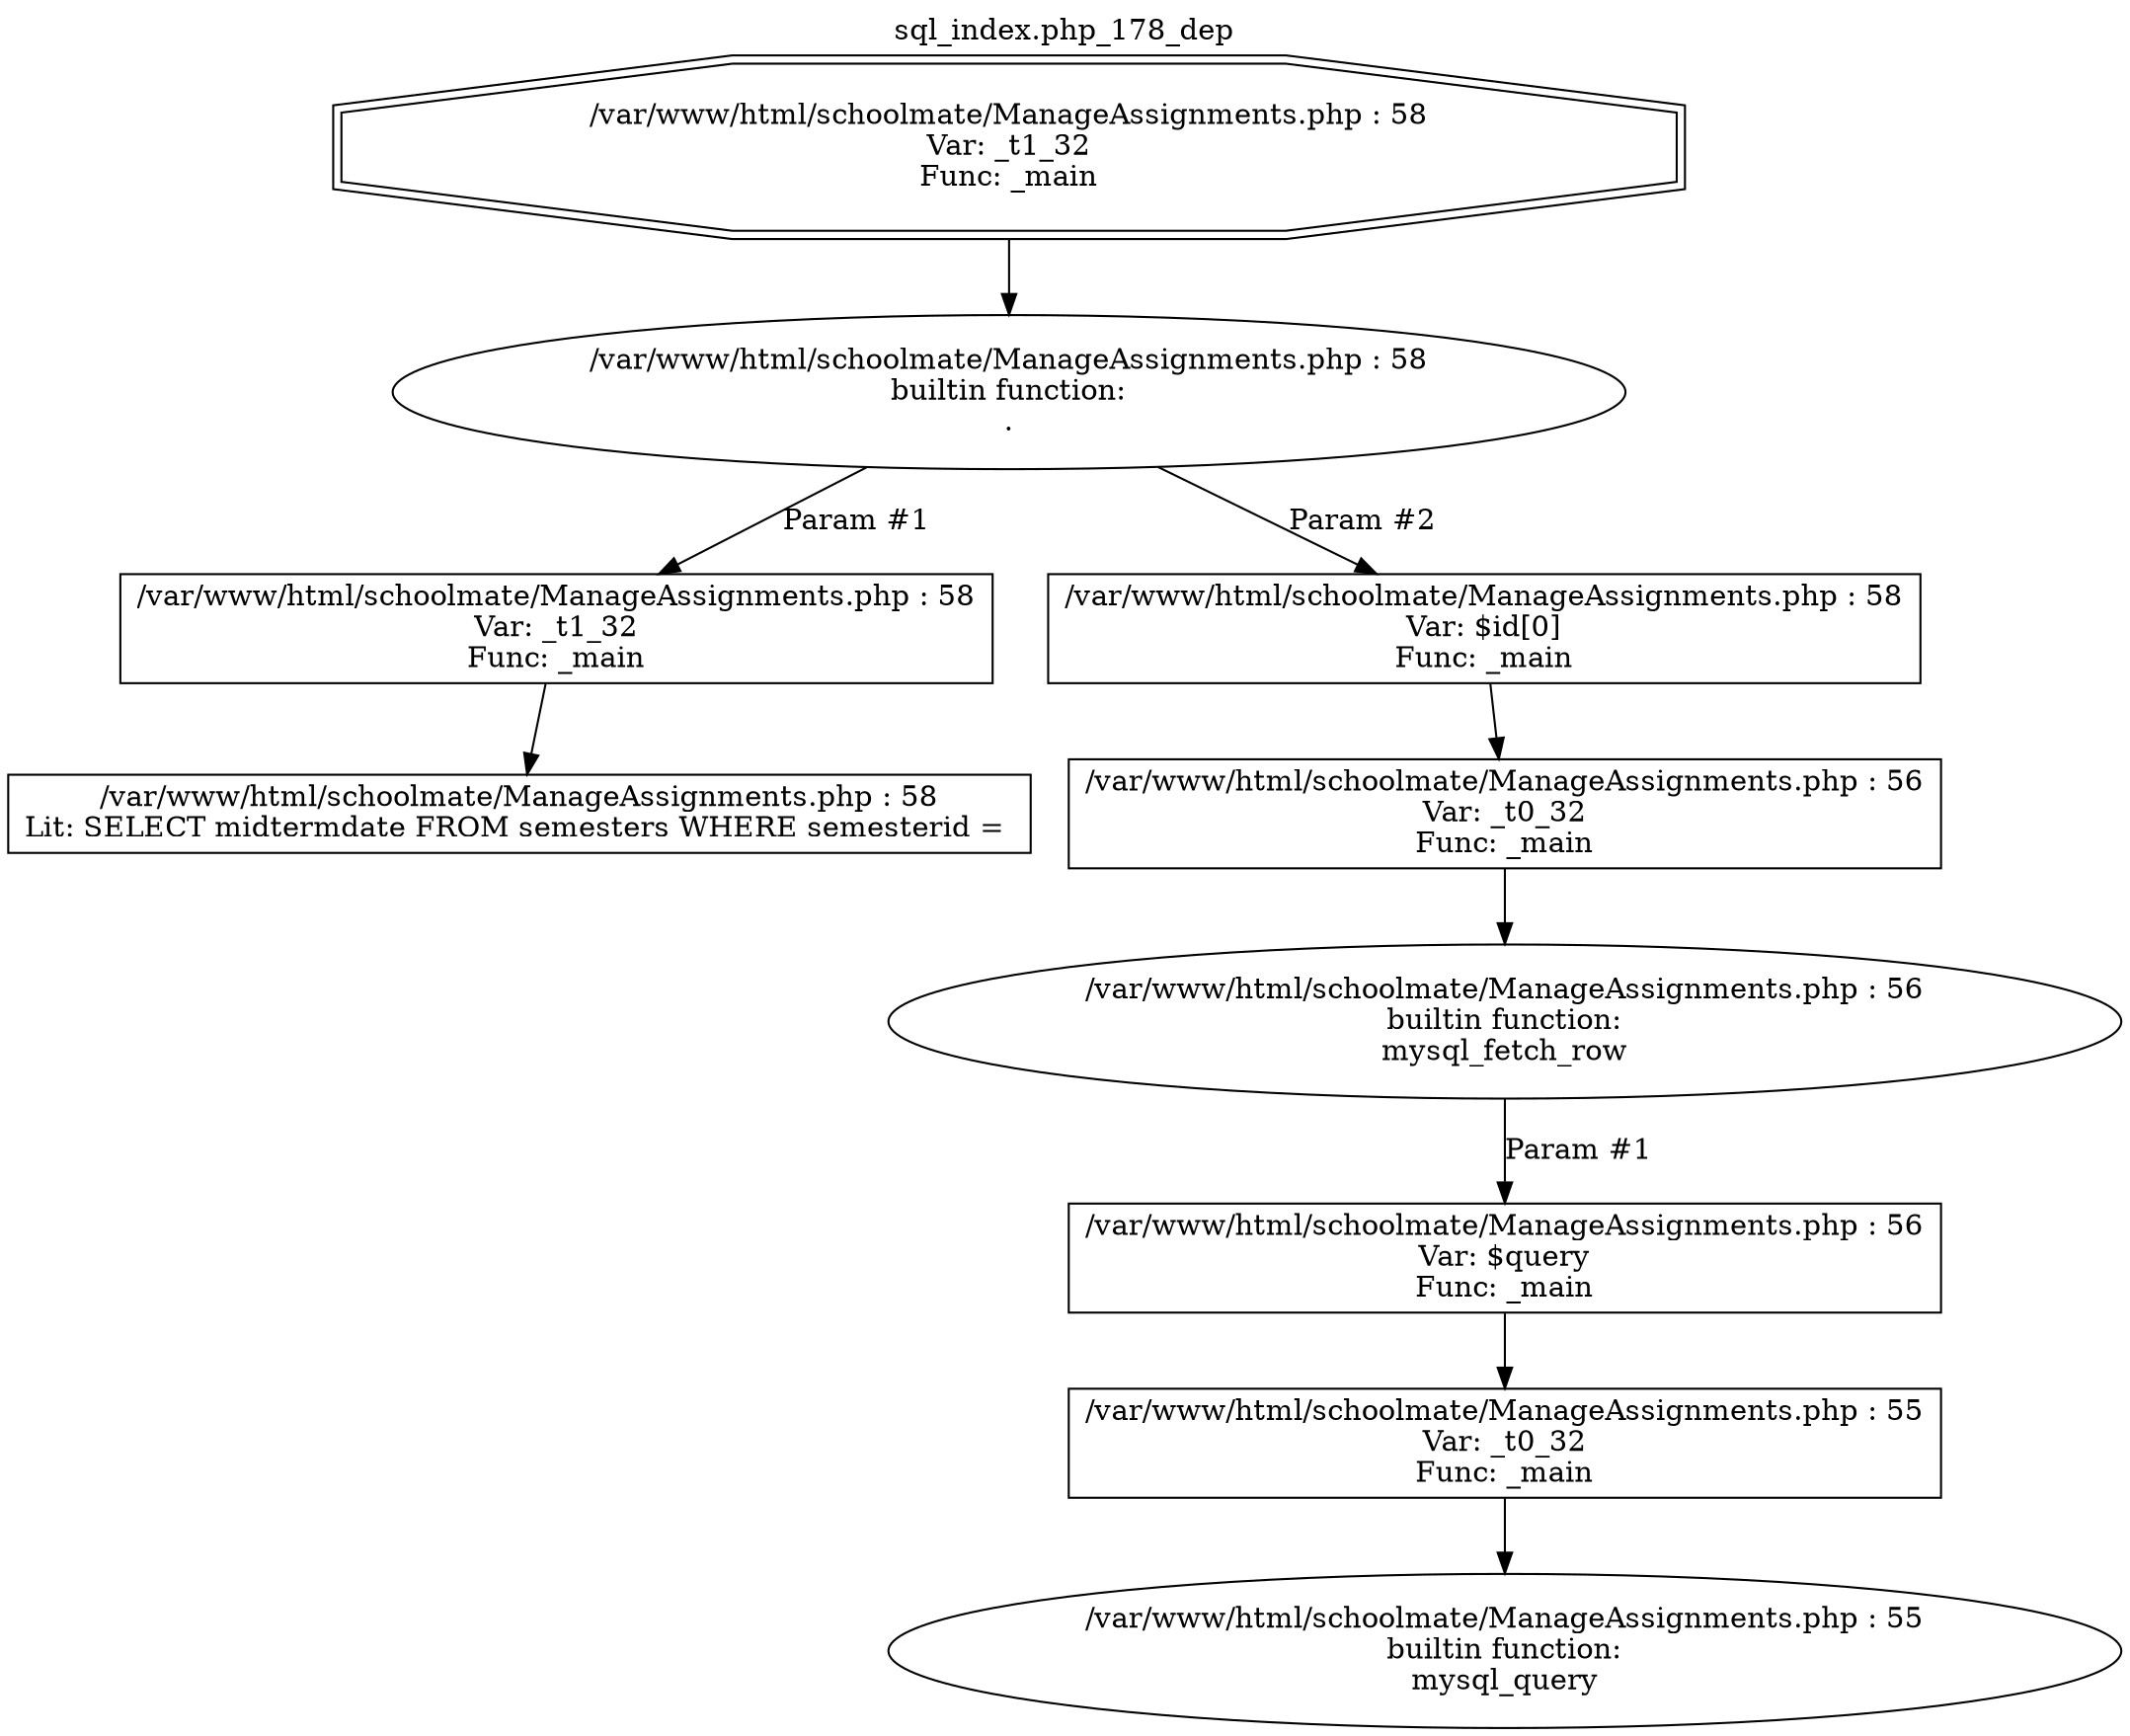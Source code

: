 digraph cfg {
  label="sql_index.php_178_dep";
  labelloc=t;
  n1 [shape=doubleoctagon, label="/var/www/html/schoolmate/ManageAssignments.php : 58\nVar: _t1_32\nFunc: _main\n"];
  n2 [shape=ellipse, label="/var/www/html/schoolmate/ManageAssignments.php : 58\nbuiltin function:\n.\n"];
  n3 [shape=box, label="/var/www/html/schoolmate/ManageAssignments.php : 58\nVar: _t1_32\nFunc: _main\n"];
  n4 [shape=box, label="/var/www/html/schoolmate/ManageAssignments.php : 58\nLit: SELECT midtermdate FROM semesters WHERE semesterid = \n"];
  n5 [shape=box, label="/var/www/html/schoolmate/ManageAssignments.php : 58\nVar: $id[0]\nFunc: _main\n"];
  n6 [shape=box, label="/var/www/html/schoolmate/ManageAssignments.php : 56\nVar: _t0_32\nFunc: _main\n"];
  n7 [shape=ellipse, label="/var/www/html/schoolmate/ManageAssignments.php : 56\nbuiltin function:\nmysql_fetch_row\n"];
  n8 [shape=box, label="/var/www/html/schoolmate/ManageAssignments.php : 56\nVar: $query\nFunc: _main\n"];
  n9 [shape=box, label="/var/www/html/schoolmate/ManageAssignments.php : 55\nVar: _t0_32\nFunc: _main\n"];
  n10 [shape=ellipse, label="/var/www/html/schoolmate/ManageAssignments.php : 55\nbuiltin function:\nmysql_query\n"];
  n1 -> n2;
  n3 -> n4;
  n2 -> n3[label="Param #1"];
  n2 -> n5[label="Param #2"];
  n6 -> n7;
  n9 -> n10;
  n8 -> n9;
  n7 -> n8[label="Param #1"];
  n5 -> n6;
}
